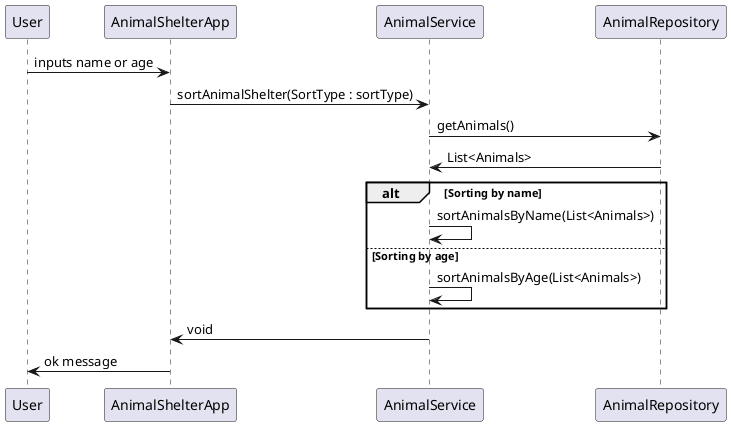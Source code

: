 @startuml

User -> AnimalShelterApp : inputs name or age
AnimalShelterApp -> AnimalService : sortAnimalShelter(SortType : sortType)
AnimalService -> AnimalRepository : getAnimals()
AnimalService <- AnimalRepository: List<Animals>

alt Sorting by name
AnimalService -> AnimalService: sortAnimalsByName(List<Animals>)

else Sorting by age
AnimalService -> AnimalService: sortAnimalsByAge(List<Animals>)

end
AnimalShelterApp <- AnimalService : void
User <- AnimalShelterApp : ok message


@enduml


@startuml
user -> frontend
frontend -> backend_controller
backend_controller -> backend_service
backend_service -> backend_repository
backend_repository -> database
backend_repository <- database
backend_service <- backend_repository
backend_controller <- backend_service
frontend <- backend_controller
user <- frontend

@enduml
